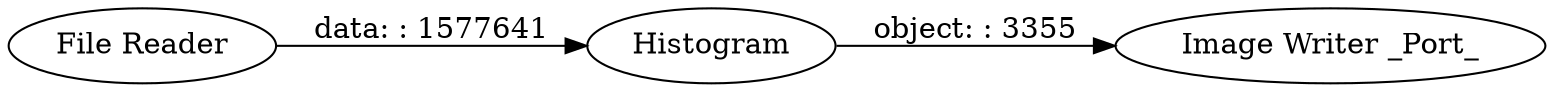 digraph {
	"-4119679944108451896_2" [label=Histogram]
	"-4119679944108451896_3" [label="File Reader"]
	"-4119679944108451896_4" [label="Image Writer _Port_"]
	"-4119679944108451896_2" -> "-4119679944108451896_4" [label="object: : 3355"]
	"-4119679944108451896_3" -> "-4119679944108451896_2" [label="data: : 1577641"]
	rankdir=LR
}
